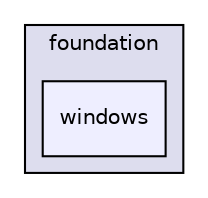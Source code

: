 digraph "windows" {
  compound=true
  node [ fontsize="10", fontname="Helvetica"];
  edge [ labelfontsize="10", labelfontname="Helvetica"];
  subgraph clusterdir_3a9a8be59dab4e04c1c4c25279c83750 {
    graph [ bgcolor="#ddddee", pencolor="black", label="foundation" fontname="Helvetica", fontsize="10", URL="dir_3a9a8be59dab4e04c1c4c25279c83750.html"]
  dir_27f3f379401c19c60bdc750bd2b819f8 [shape=box, label="windows", style="filled", fillcolor="#eeeeff", pencolor="black", URL="dir_27f3f379401c19c60bdc750bd2b819f8.html"];
  }
}
